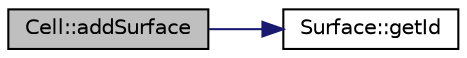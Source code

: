 digraph "Cell::addSurface"
{
  edge [fontname="Helvetica",fontsize="10",labelfontname="Helvetica",labelfontsize="10"];
  node [fontname="Helvetica",fontsize="10",shape=record];
  rankdir="LR";
  Node1 [label="Cell::addSurface",height=0.2,width=0.4,color="black", fillcolor="grey75", style="filled" fontcolor="black"];
  Node1 -> Node2 [color="midnightblue",fontsize="10",style="solid",fontname="Helvetica"];
  Node2 [label="Surface::getId",height=0.2,width=0.4,color="black", fillcolor="white", style="filled",URL="$classSurface.html#a017d43ba277780965b6d5aa928a635fc",tooltip="Return the Surface&#39;s user-defined ID."];
}

